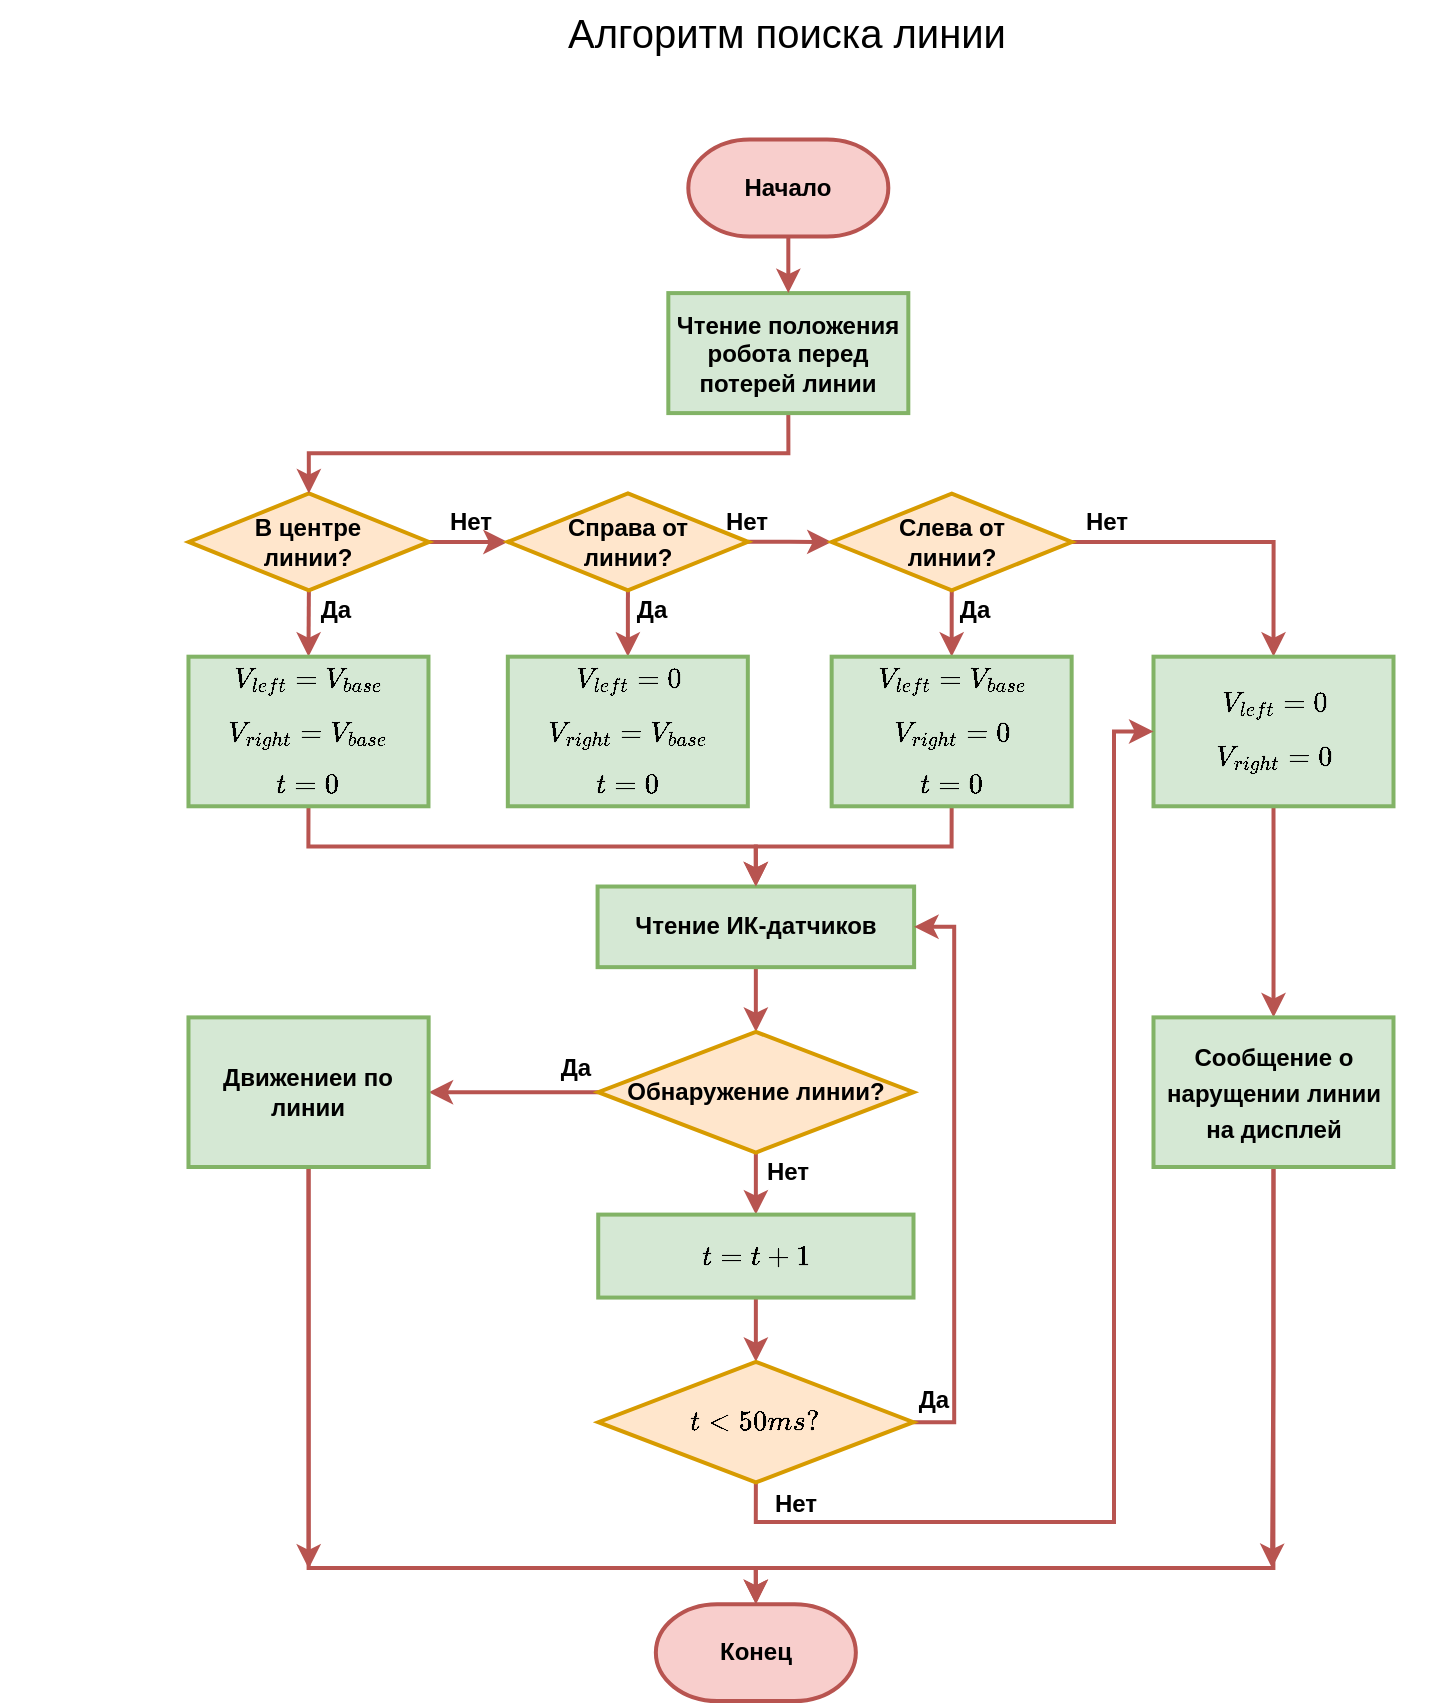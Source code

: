<mxfile version="21.2.1" type="device">
  <diagram name="Page-1" id="Cj-V_x_v1ogrPbI0qBQC">
    <mxGraphModel dx="1652" dy="948" grid="1" gridSize="3.937" guides="1" tooltips="1" connect="1" arrows="1" fold="1" page="1" pageScale="1" pageWidth="1654" pageHeight="1169" math="1" shadow="0">
      <root>
        <mxCell id="0" />
        <mxCell id="1" parent="0" />
        <mxCell id="95oTnhl8Ogn5w_M52nB1-15" style="edgeStyle=orthogonalEdgeStyle;rounded=0;orthogonalLoop=1;jettySize=auto;html=1;exitX=1;exitY=0.5;exitDx=0;exitDy=0;entryX=0;entryY=0.5;entryDx=0;entryDy=0;fontStyle=1;strokeWidth=2;fillColor=#f8cecc;strokeColor=#b85450;" parent="1" source="95oTnhl8Ogn5w_M52nB1-1" target="95oTnhl8Ogn5w_M52nB1-2" edge="1">
          <mxGeometry relative="1" as="geometry" />
        </mxCell>
        <mxCell id="_u9WYOdrKzueFz0gzzVk-5" style="edgeStyle=orthogonalEdgeStyle;rounded=0;orthogonalLoop=1;jettySize=auto;html=1;exitX=0.5;exitY=1;exitDx=0;exitDy=0;entryX=0.5;entryY=0;entryDx=0;entryDy=0;fillColor=#f8cecc;strokeColor=#b85450;strokeWidth=2;" edge="1" parent="1" source="95oTnhl8Ogn5w_M52nB1-1" target="95oTnhl8Ogn5w_M52nB1-6">
          <mxGeometry relative="1" as="geometry" />
        </mxCell>
        <mxCell id="95oTnhl8Ogn5w_M52nB1-1" value="В центре&lt;br&gt;линии?" style="rhombus;whiteSpace=wrap;html=1;fontStyle=1;strokeWidth=2;fillColor=#ffe6cc;strokeColor=#d79b00;" parent="1" vertex="1">
          <mxGeometry x="470.401" y="253.724" width="120.078" height="48.5" as="geometry" />
        </mxCell>
        <mxCell id="95oTnhl8Ogn5w_M52nB1-16" style="edgeStyle=orthogonalEdgeStyle;rounded=0;orthogonalLoop=1;jettySize=auto;html=1;exitX=1;exitY=0.5;exitDx=0;exitDy=0;entryX=0;entryY=0.5;entryDx=0;entryDy=0;fontStyle=1;strokeWidth=2;fillColor=#f8cecc;strokeColor=#b85450;" parent="1" source="95oTnhl8Ogn5w_M52nB1-2" target="95oTnhl8Ogn5w_M52nB1-3" edge="1">
          <mxGeometry relative="1" as="geometry" />
        </mxCell>
        <mxCell id="_u9WYOdrKzueFz0gzzVk-6" style="edgeStyle=orthogonalEdgeStyle;rounded=0;orthogonalLoop=1;jettySize=auto;html=1;exitX=0.5;exitY=1;exitDx=0;exitDy=0;entryX=0.5;entryY=0;entryDx=0;entryDy=0;fillColor=#f8cecc;strokeColor=#b85450;strokeWidth=2;" edge="1" parent="1" source="95oTnhl8Ogn5w_M52nB1-2" target="95oTnhl8Ogn5w_M52nB1-11">
          <mxGeometry relative="1" as="geometry" />
        </mxCell>
        <mxCell id="95oTnhl8Ogn5w_M52nB1-2" value="Справа от&lt;br&gt;линии?" style="rhombus;whiteSpace=wrap;html=1;fontStyle=1;strokeWidth=2;fillColor=#ffe6cc;strokeColor=#d79b00;" parent="1" vertex="1">
          <mxGeometry x="629.92" y="253.71" width="120.078" height="48.425" as="geometry" />
        </mxCell>
        <mxCell id="_u9WYOdrKzueFz0gzzVk-7" style="edgeStyle=orthogonalEdgeStyle;rounded=0;orthogonalLoop=1;jettySize=auto;html=1;exitX=0.5;exitY=1;exitDx=0;exitDy=0;entryX=0.5;entryY=0;entryDx=0;entryDy=0;strokeWidth=2;fillColor=#f8cecc;strokeColor=#b85450;" edge="1" parent="1" source="95oTnhl8Ogn5w_M52nB1-3" target="95oTnhl8Ogn5w_M52nB1-12">
          <mxGeometry relative="1" as="geometry" />
        </mxCell>
        <mxCell id="_u9WYOdrKzueFz0gzzVk-12" style="edgeStyle=orthogonalEdgeStyle;rounded=0;orthogonalLoop=1;jettySize=auto;html=1;exitX=1;exitY=0.5;exitDx=0;exitDy=0;entryX=0.5;entryY=0;entryDx=0;entryDy=0;fillColor=#f8cecc;strokeColor=#b85450;strokeWidth=2;" edge="1" parent="1" source="95oTnhl8Ogn5w_M52nB1-3" target="95oTnhl8Ogn5w_M52nB1-5">
          <mxGeometry relative="1" as="geometry" />
        </mxCell>
        <mxCell id="95oTnhl8Ogn5w_M52nB1-3" value="Слева от&lt;br&gt;линии?" style="rhombus;whiteSpace=wrap;html=1;fontStyle=1;strokeWidth=2;fillColor=#ffe6cc;strokeColor=#d79b00;" parent="1" vertex="1">
          <mxGeometry x="791.824" y="253.794" width="120.078" height="48.425" as="geometry" />
        </mxCell>
        <mxCell id="_u9WYOdrKzueFz0gzzVk-16" style="edgeStyle=orthogonalEdgeStyle;rounded=0;orthogonalLoop=1;jettySize=auto;html=1;exitX=0.5;exitY=1;exitDx=0;exitDy=0;entryX=0.5;entryY=0;entryDx=0;entryDy=0;strokeWidth=2;fillColor=#f8cecc;strokeColor=#b85450;" edge="1" parent="1" source="95oTnhl8Ogn5w_M52nB1-5" target="C9MYh_H33xWUfNDg_iac-1">
          <mxGeometry relative="1" as="geometry" />
        </mxCell>
        <mxCell id="95oTnhl8Ogn5w_M52nB1-5" value="&lt;p style=&quot;line-height: 100%;&quot;&gt;$$V_{left}=0$$$$V_{right}=0$$&lt;/p&gt;" style="rounded=0;whiteSpace=wrap;html=1;fontStyle=1;strokeWidth=2;fillColor=#d5e8d4;strokeColor=#82b366;" parent="1" vertex="1">
          <mxGeometry x="952.75" y="335.34" width="120" height="74.8" as="geometry" />
        </mxCell>
        <mxCell id="95oTnhl8Ogn5w_M52nB1-21" style="edgeStyle=orthogonalEdgeStyle;rounded=0;orthogonalLoop=1;jettySize=auto;html=1;exitX=0.5;exitY=1;exitDx=0;exitDy=0;entryX=0.5;entryY=0;entryDx=0;entryDy=0;fontStyle=1;strokeWidth=2;fillColor=#f8cecc;strokeColor=#b85450;" parent="1" source="95oTnhl8Ogn5w_M52nB1-6" target="95oTnhl8Ogn5w_M52nB1-7" edge="1">
          <mxGeometry relative="1" as="geometry" />
        </mxCell>
        <mxCell id="95oTnhl8Ogn5w_M52nB1-6" value="&lt;p style=&quot;line-height: 100%;&quot;&gt;$$V_{left}=V_{base}$$$$V_{right}=V_{base}$$$$t=0$$&lt;/p&gt;" style="rounded=0;whiteSpace=wrap;html=1;fontStyle=1;strokeWidth=2;fillColor=#d5e8d4;strokeColor=#82b366;" parent="1" vertex="1">
          <mxGeometry x="470.24" y="335.34" width="120" height="74.8" as="geometry" />
        </mxCell>
        <mxCell id="95oTnhl8Ogn5w_M52nB1-26" style="edgeStyle=orthogonalEdgeStyle;rounded=0;orthogonalLoop=1;jettySize=auto;html=1;exitX=0.5;exitY=1;exitDx=0;exitDy=0;entryX=0.5;entryY=0;entryDx=0;entryDy=0;fontStyle=1;strokeWidth=2;fillColor=#f8cecc;strokeColor=#b85450;" parent="1" source="95oTnhl8Ogn5w_M52nB1-7" target="95oTnhl8Ogn5w_M52nB1-8" edge="1">
          <mxGeometry relative="1" as="geometry" />
        </mxCell>
        <mxCell id="95oTnhl8Ogn5w_M52nB1-7" value="Чтение ИК-датчиков" style="rounded=0;whiteSpace=wrap;html=1;fontStyle=1;strokeWidth=2;fillColor=#d5e8d4;strokeColor=#82b366;" parent="1" vertex="1">
          <mxGeometry x="674.79" y="450.26" width="158.27" height="40.32" as="geometry" />
        </mxCell>
        <mxCell id="95oTnhl8Ogn5w_M52nB1-27" style="edgeStyle=orthogonalEdgeStyle;rounded=0;orthogonalLoop=1;jettySize=auto;html=1;exitX=0.5;exitY=1;exitDx=0;exitDy=0;entryX=0.5;entryY=0;entryDx=0;entryDy=0;fontStyle=1;strokeWidth=2;fillColor=#f8cecc;strokeColor=#b85450;" parent="1" source="95oTnhl8Ogn5w_M52nB1-8" target="95oTnhl8Ogn5w_M52nB1-9" edge="1">
          <mxGeometry relative="1" as="geometry" />
        </mxCell>
        <mxCell id="_u9WYOdrKzueFz0gzzVk-14" style="edgeStyle=orthogonalEdgeStyle;rounded=0;orthogonalLoop=1;jettySize=auto;html=1;exitX=0;exitY=0.5;exitDx=0;exitDy=0;entryX=1;entryY=0.5;entryDx=0;entryDy=0;fillColor=#f8cecc;strokeColor=#b85450;strokeWidth=2;" edge="1" parent="1" source="95oTnhl8Ogn5w_M52nB1-8" target="95oTnhl8Ogn5w_M52nB1-29">
          <mxGeometry relative="1" as="geometry" />
        </mxCell>
        <mxCell id="95oTnhl8Ogn5w_M52nB1-8" value="Обнаружение линии?" style="rhombus;whiteSpace=wrap;html=1;fontStyle=1;strokeWidth=2;fillColor=#ffe6cc;strokeColor=#d79b00;" parent="1" vertex="1">
          <mxGeometry x="675.11" y="522.94" width="157.64" height="60.32" as="geometry" />
        </mxCell>
        <mxCell id="95oTnhl8Ogn5w_M52nB1-28" style="edgeStyle=orthogonalEdgeStyle;rounded=0;orthogonalLoop=1;jettySize=auto;html=1;exitX=0.5;exitY=1;exitDx=0;exitDy=0;entryX=0.5;entryY=0;entryDx=0;entryDy=0;fontStyle=1;strokeWidth=2;fillColor=#f8cecc;strokeColor=#b85450;" parent="1" source="95oTnhl8Ogn5w_M52nB1-9" target="95oTnhl8Ogn5w_M52nB1-10" edge="1">
          <mxGeometry relative="1" as="geometry" />
        </mxCell>
        <mxCell id="95oTnhl8Ogn5w_M52nB1-9" value="$$t=t+1$$" style="rounded=0;whiteSpace=wrap;html=1;fontStyle=1;strokeWidth=2;fillColor=#d5e8d4;strokeColor=#82b366;" parent="1" vertex="1">
          <mxGeometry x="675.11" y="614.3" width="157.64" height="41.48" as="geometry" />
        </mxCell>
        <mxCell id="_u9WYOdrKzueFz0gzzVk-13" style="edgeStyle=orthogonalEdgeStyle;rounded=0;orthogonalLoop=1;jettySize=auto;html=1;exitX=1;exitY=0.5;exitDx=0;exitDy=0;entryX=1;entryY=0.5;entryDx=0;entryDy=0;strokeWidth=2;fillColor=#f8cecc;strokeColor=#b85450;" edge="1" parent="1" source="95oTnhl8Ogn5w_M52nB1-10" target="95oTnhl8Ogn5w_M52nB1-7">
          <mxGeometry relative="1" as="geometry" />
        </mxCell>
        <mxCell id="_u9WYOdrKzueFz0gzzVk-15" style="edgeStyle=orthogonalEdgeStyle;rounded=0;orthogonalLoop=1;jettySize=auto;html=1;exitX=0.5;exitY=1;exitDx=0;exitDy=0;entryX=0;entryY=0.5;entryDx=0;entryDy=0;fillColor=#f8cecc;strokeColor=#b85450;strokeWidth=2;" edge="1" parent="1" source="95oTnhl8Ogn5w_M52nB1-10" target="95oTnhl8Ogn5w_M52nB1-5">
          <mxGeometry relative="1" as="geometry">
            <Array as="points">
              <mxPoint x="754" y="768" />
              <mxPoint x="933" y="768" />
              <mxPoint x="933" y="373" />
            </Array>
          </mxGeometry>
        </mxCell>
        <mxCell id="95oTnhl8Ogn5w_M52nB1-10" value="$$t&amp;lt;50ms?$$" style="rhombus;whiteSpace=wrap;html=1;fontStyle=1;strokeWidth=2;fillColor=#ffe6cc;strokeColor=#d79b00;" parent="1" vertex="1">
          <mxGeometry x="675.19" y="687.91" width="157.48" height="60.31" as="geometry" />
        </mxCell>
        <mxCell id="95oTnhl8Ogn5w_M52nB1-11" value="&lt;p style=&quot;line-height: 100%;&quot;&gt;$$V_{left}=0$$$$V_{right}=V_{base}$$$$t=0$$&lt;/p&gt;" style="rounded=0;whiteSpace=wrap;html=1;fontStyle=1;strokeWidth=2;fillColor=#d5e8d4;strokeColor=#82b366;" parent="1" vertex="1">
          <mxGeometry x="629.917" y="335.337" width="120" height="74.8" as="geometry" />
        </mxCell>
        <mxCell id="95oTnhl8Ogn5w_M52nB1-22" style="edgeStyle=orthogonalEdgeStyle;rounded=0;orthogonalLoop=1;jettySize=auto;html=1;exitX=0.5;exitY=1;exitDx=0;exitDy=0;entryX=0.5;entryY=0;entryDx=0;entryDy=0;fontStyle=1;strokeWidth=2;fillColor=#f8cecc;strokeColor=#b85450;" parent="1" source="95oTnhl8Ogn5w_M52nB1-12" target="95oTnhl8Ogn5w_M52nB1-7" edge="1">
          <mxGeometry relative="1" as="geometry" />
        </mxCell>
        <mxCell id="95oTnhl8Ogn5w_M52nB1-12" value="&lt;p style=&quot;line-height: 100%;&quot;&gt;$$V_{left}=V_{base}$$$$V_{right}=0$$$$t=0$$&lt;/p&gt;" style="rounded=0;whiteSpace=wrap;html=1;fontStyle=1;strokeWidth=2;fillColor=#d5e8d4;strokeColor=#82b366;" parent="1" vertex="1">
          <mxGeometry x="791.824" y="335.344" width="120" height="74.8" as="geometry" />
        </mxCell>
        <mxCell id="95oTnhl8Ogn5w_M52nB1-14" value="&lt;font style=&quot;font-size: 20px;&quot;&gt;Алгоритм поиска линии&lt;/font&gt;" style="text;html=1;strokeColor=none;fillColor=none;align=center;verticalAlign=middle;whiteSpace=wrap;rounded=0;" parent="1" vertex="1">
          <mxGeometry x="636.42" y="7.87" width="267.48" height="30" as="geometry" />
        </mxCell>
        <mxCell id="_u9WYOdrKzueFz0gzzVk-19" style="edgeStyle=orthogonalEdgeStyle;rounded=0;orthogonalLoop=1;jettySize=auto;html=1;exitX=0.5;exitY=1;exitDx=0;exitDy=0;entryX=0.5;entryY=0;entryDx=0;entryDy=0;entryPerimeter=0;fillColor=#f8cecc;strokeColor=#b85450;strokeWidth=2;" edge="1" parent="1" source="95oTnhl8Ogn5w_M52nB1-29" target="_u9WYOdrKzueFz0gzzVk-11">
          <mxGeometry relative="1" as="geometry">
            <Array as="points">
              <mxPoint x="530" y="791" />
              <mxPoint x="754" y="791" />
            </Array>
          </mxGeometry>
        </mxCell>
        <mxCell id="_u9WYOdrKzueFz0gzzVk-24" style="edgeStyle=orthogonalEdgeStyle;rounded=0;orthogonalLoop=1;jettySize=auto;html=1;exitX=0.5;exitY=1;exitDx=0;exitDy=0;strokeWidth=2;fillColor=#f8cecc;strokeColor=#b85450;" edge="1" parent="1" source="95oTnhl8Ogn5w_M52nB1-29">
          <mxGeometry relative="1" as="geometry">
            <mxPoint x="530.333" y="791.337" as="targetPoint" />
          </mxGeometry>
        </mxCell>
        <mxCell id="95oTnhl8Ogn5w_M52nB1-29" value="Движениеи по линии" style="rounded=0;whiteSpace=wrap;html=1;fontStyle=1;strokeWidth=2;fillColor=#d5e8d4;strokeColor=#82b366;" parent="1" vertex="1">
          <mxGeometry x="470.24" y="515.7" width="120.078" height="74.803" as="geometry" />
        </mxCell>
        <mxCell id="95oTnhl8Ogn5w_M52nB1-33" value="Да" style="text;html=1;strokeColor=none;fillColor=none;align=center;verticalAlign=middle;whiteSpace=wrap;rounded=0;fontStyle=1;strokeWidth=2;" parent="1" vertex="1">
          <mxGeometry x="649.76" y="530.68" width="27.56" height="19.69" as="geometry" />
        </mxCell>
        <mxCell id="95oTnhl8Ogn5w_M52nB1-34" value="Нет" style="text;html=1;strokeColor=none;fillColor=none;align=center;verticalAlign=middle;whiteSpace=wrap;rounded=0;fontStyle=1;strokeWidth=2;" parent="1" vertex="1">
          <mxGeometry x="740.16" y="578.05" width="60" height="30" as="geometry" />
        </mxCell>
        <mxCell id="95oTnhl8Ogn5w_M52nB1-35" value="Да" style="text;html=1;strokeColor=none;fillColor=none;align=center;verticalAlign=middle;whiteSpace=wrap;rounded=0;fontStyle=1;strokeWidth=2;" parent="1" vertex="1">
          <mxGeometry x="832.75" y="691.85" width="20.31" height="30" as="geometry" />
        </mxCell>
        <mxCell id="95oTnhl8Ogn5w_M52nB1-36" value="Нет" style="text;html=1;strokeColor=none;fillColor=none;align=center;verticalAlign=middle;whiteSpace=wrap;rounded=0;fontStyle=1;strokeWidth=2;" parent="1" vertex="1">
          <mxGeometry x="761.11" y="743.97" width="26.29" height="30" as="geometry" />
        </mxCell>
        <mxCell id="95oTnhl8Ogn5w_M52nB1-39" value="Да" style="text;html=1;strokeColor=none;fillColor=none;align=center;verticalAlign=middle;whiteSpace=wrap;rounded=0;fontStyle=1;strokeWidth=2;" parent="1" vertex="1">
          <mxGeometry x="534.18" y="297.03" width="19.69" height="30" as="geometry" />
        </mxCell>
        <mxCell id="95oTnhl8Ogn5w_M52nB1-40" value="Да" style="text;html=1;strokeColor=none;fillColor=none;align=center;verticalAlign=middle;whiteSpace=wrap;rounded=0;fontStyle=1;strokeWidth=2;" parent="1" vertex="1">
          <mxGeometry x="693.91" y="297.02" width="15.75" height="30" as="geometry" />
        </mxCell>
        <mxCell id="95oTnhl8Ogn5w_M52nB1-41" value="Да" style="text;html=1;strokeColor=none;fillColor=none;align=center;verticalAlign=middle;whiteSpace=wrap;rounded=0;fontStyle=1;strokeWidth=2;" parent="1" vertex="1">
          <mxGeometry x="855.39" y="297.02" width="16.69" height="30" as="geometry" />
        </mxCell>
        <mxCell id="95oTnhl8Ogn5w_M52nB1-45" value="Нет" style="text;html=1;strokeColor=none;fillColor=none;align=center;verticalAlign=middle;whiteSpace=wrap;rounded=0;fontStyle=1;strokeWidth=2;" parent="1" vertex="1">
          <mxGeometry x="917.32" y="261.6" width="24.58" height="11.81" as="geometry" />
        </mxCell>
        <mxCell id="95oTnhl8Ogn5w_M52nB1-46" value="Нет" style="text;html=1;strokeColor=none;fillColor=none;align=center;verticalAlign=middle;whiteSpace=wrap;rounded=0;fontStyle=1;strokeWidth=2;" parent="1" vertex="1">
          <mxGeometry x="736.527" y="261.597" width="24.58" height="11.81" as="geometry" />
        </mxCell>
        <mxCell id="95oTnhl8Ogn5w_M52nB1-47" value="Нет" style="text;html=1;strokeColor=none;fillColor=none;align=center;verticalAlign=middle;whiteSpace=wrap;rounded=0;fontStyle=1;strokeWidth=2;" parent="1" vertex="1">
          <mxGeometry x="598.734" y="261.604" width="24.58" height="11.81" as="geometry" />
        </mxCell>
        <mxCell id="_u9WYOdrKzueFz0gzzVk-21" style="edgeStyle=orthogonalEdgeStyle;rounded=0;orthogonalLoop=1;jettySize=auto;html=1;exitX=0.5;exitY=1;exitDx=0;exitDy=0;entryX=0.5;entryY=0;entryDx=0;entryDy=0;entryPerimeter=0;strokeWidth=2;fillColor=#f8cecc;strokeColor=#b85450;" edge="1" parent="1" source="C9MYh_H33xWUfNDg_iac-1" target="_u9WYOdrKzueFz0gzzVk-11">
          <mxGeometry relative="1" as="geometry">
            <Array as="points">
              <mxPoint x="1013" y="791" />
              <mxPoint x="754" y="791" />
            </Array>
          </mxGeometry>
        </mxCell>
        <mxCell id="_u9WYOdrKzueFz0gzzVk-23" style="edgeStyle=orthogonalEdgeStyle;rounded=0;orthogonalLoop=1;jettySize=auto;html=1;exitX=0.5;exitY=1;exitDx=0;exitDy=0;fillColor=#f8cecc;strokeColor=#b85450;strokeWidth=2;" edge="1" parent="1" source="C9MYh_H33xWUfNDg_iac-1">
          <mxGeometry relative="1" as="geometry">
            <mxPoint x="1012" y="791" as="targetPoint" />
          </mxGeometry>
        </mxCell>
        <mxCell id="C9MYh_H33xWUfNDg_iac-1" value="&lt;p style=&quot;line-height: 150%;&quot;&gt;Сообщение о нарущении линии на дисплей&lt;/p&gt;" style="rounded=0;whiteSpace=wrap;html=1;fontStyle=1;strokeWidth=2;fillColor=#d5e8d4;strokeColor=#82b366;" parent="1" vertex="1">
          <mxGeometry x="952.747" y="515.697" width="120" height="74.8" as="geometry" />
        </mxCell>
        <mxCell id="_u9WYOdrKzueFz0gzzVk-2" style="edgeStyle=orthogonalEdgeStyle;rounded=0;orthogonalLoop=1;jettySize=auto;html=1;exitX=0.5;exitY=1;exitDx=0;exitDy=0;entryX=0.5;entryY=0;entryDx=0;entryDy=0;fillColor=#f8cecc;strokeColor=#b85450;strokeWidth=2;" edge="1" parent="1" source="_u9WYOdrKzueFz0gzzVk-1" target="95oTnhl8Ogn5w_M52nB1-1">
          <mxGeometry relative="1" as="geometry" />
        </mxCell>
        <mxCell id="_u9WYOdrKzueFz0gzzVk-1" value="&lt;b&gt;Чтение положения робота перед потерей линии&lt;/b&gt;" style="rounded=0;whiteSpace=wrap;html=1;fillColor=#d5e8d4;strokeColor=#82b366;strokeWidth=2;" vertex="1" parent="1">
          <mxGeometry x="710.16" y="153.55" width="120" height="60" as="geometry" />
        </mxCell>
        <mxCell id="_u9WYOdrKzueFz0gzzVk-9" style="edgeStyle=orthogonalEdgeStyle;rounded=0;orthogonalLoop=1;jettySize=auto;html=1;exitX=0.5;exitY=1;exitDx=0;exitDy=0;exitPerimeter=0;entryX=0.5;entryY=0;entryDx=0;entryDy=0;strokeWidth=2;fillColor=#f8cecc;strokeColor=#b85450;" edge="1" parent="1" source="_u9WYOdrKzueFz0gzzVk-8" target="_u9WYOdrKzueFz0gzzVk-1">
          <mxGeometry relative="1" as="geometry" />
        </mxCell>
        <mxCell id="_u9WYOdrKzueFz0gzzVk-8" value="&lt;b&gt;Начало&lt;/b&gt;" style="strokeWidth=2;html=1;shape=mxgraph.flowchart.terminator;whiteSpace=wrap;fillColor=#f8cecc;strokeColor=#b85450;" vertex="1" parent="1">
          <mxGeometry x="720.16" y="76.81" width="100" height="48.425" as="geometry" />
        </mxCell>
        <mxCell id="_u9WYOdrKzueFz0gzzVk-11" value="&lt;b&gt;Конец&lt;/b&gt;" style="strokeWidth=2;html=1;shape=mxgraph.flowchart.terminator;whiteSpace=wrap;fillColor=#f8cecc;strokeColor=#b85450;" vertex="1" parent="1">
          <mxGeometry x="703.927" y="809.087" width="100" height="48.425" as="geometry" />
        </mxCell>
      </root>
    </mxGraphModel>
  </diagram>
</mxfile>
